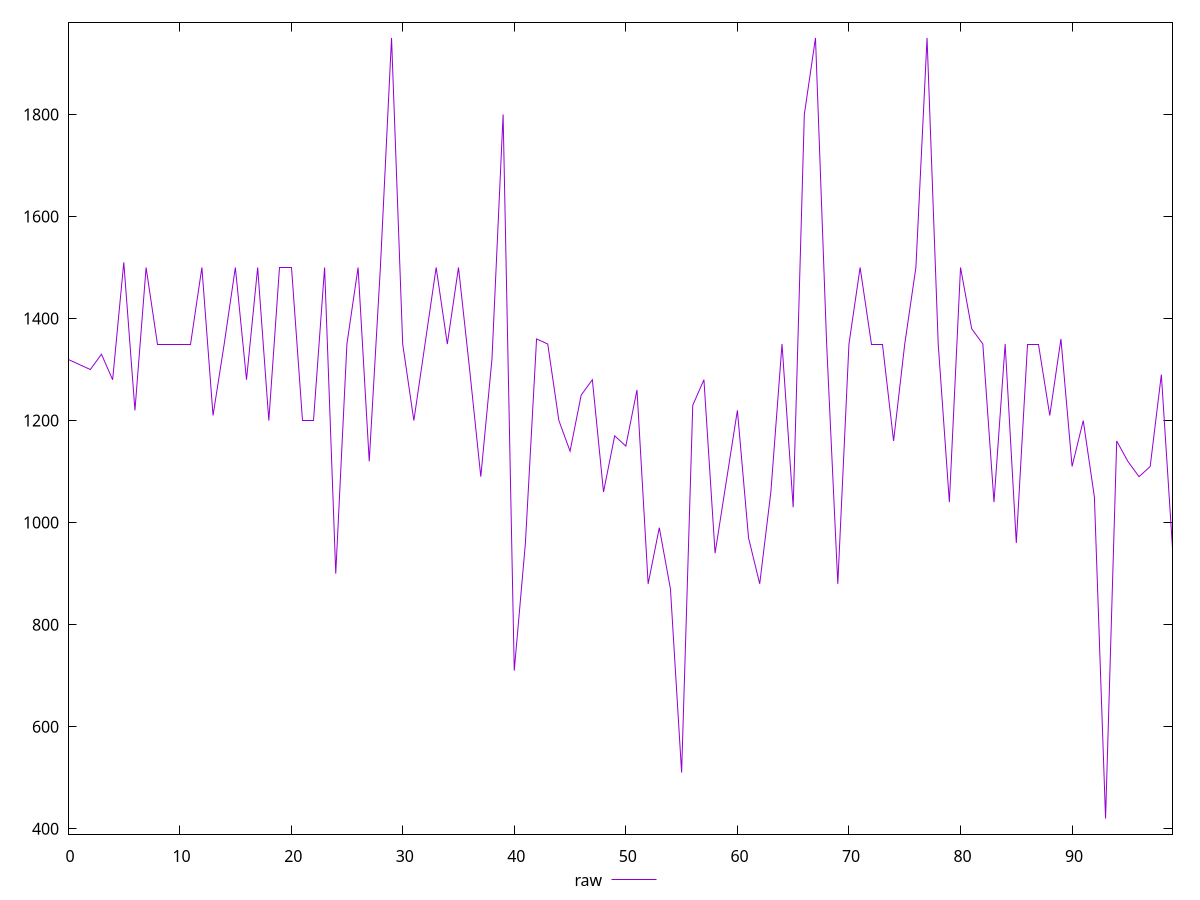 reset

$raw <<EOF
0 1320
1 1310
2 1300
3 1330
4 1280
5 1510
6 1220
7 1500
8 1350
9 1350
10 1350
11 1350
12 1500
13 1210
14 1350
15 1500
16 1280
17 1500
18 1200
19 1500
20 1500
21 1200
22 1200
23 1500
24 900
25 1350
26 1500
27 1120
28 1500
29 1950
30 1350
31 1200
32 1350
33 1500
34 1350
35 1500
36 1300
37 1090
38 1320
39 1800
40 710
41 960
42 1360
43 1350
44 1200
45 1140
46 1250
47 1280
48 1060
49 1170
50 1150
51 1260
52 880
53 990
54 870
55 510
56 1230
57 1280
58 940
59 1080
60 1220
61 970
62 880
63 1060
64 1350
65 1030
66 1800
67 1950
68 1350
69 880
70 1350
71 1500
72 1350
73 1350
74 1160
75 1350
76 1500
77 1950
78 1350
79 1040
80 1500
81 1380
82 1350
83 1040
84 1350
85 960
86 1350
87 1350
88 1210
89 1360
90 1110
91 1200
92 1050
93 420
94 1160
95 1120
96 1090
97 1110
98 1290
99 950
EOF

set key outside below
set xrange [0:99]
set yrange [389.4:1980.6]
set trange [389.4:1980.6]
set terminal svg size 640, 500 enhanced background rgb 'white'
set output "reprap/uses-webp-images/samples/pages+cached+noexternal+nomedia+nocss+nojs/raw/values.svg"

plot $raw title "raw" with line

reset
